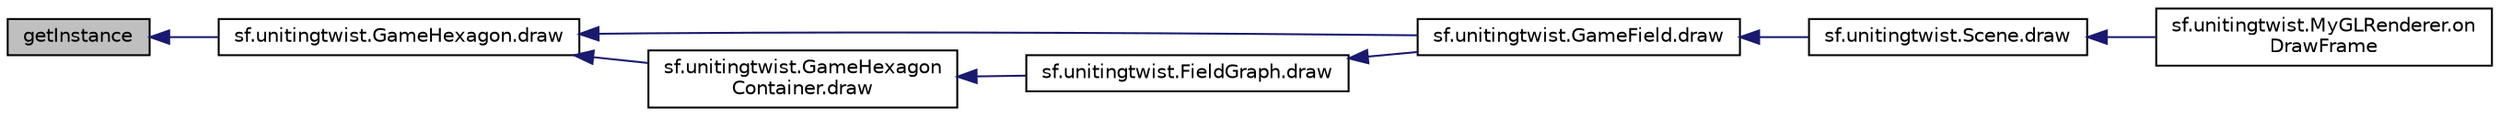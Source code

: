digraph "getInstance"
{
  edge [fontname="Helvetica",fontsize="10",labelfontname="Helvetica",labelfontsize="10"];
  node [fontname="Helvetica",fontsize="10",shape=record];
  rankdir="LR";
  Node16 [label="getInstance",height=0.2,width=0.4,color="black", fillcolor="grey75", style="filled", fontcolor="black"];
  Node16 -> Node17 [dir="back",color="midnightblue",fontsize="10",style="solid"];
  Node17 [label="sf.unitingtwist.GameHexagon.draw",height=0.2,width=0.4,color="black", fillcolor="white", style="filled",URL="$classsf_1_1unitingtwist_1_1_game_hexagon.html#ace8a0d2a4e41b6d83897d48fd91a7ab3"];
  Node17 -> Node18 [dir="back",color="midnightblue",fontsize="10",style="solid"];
  Node18 [label="sf.unitingtwist.GameField.draw",height=0.2,width=0.4,color="black", fillcolor="white", style="filled",URL="$classsf_1_1unitingtwist_1_1_game_field.html#ace8a0d2a4e41b6d83897d48fd91a7ab3"];
  Node18 -> Node19 [dir="back",color="midnightblue",fontsize="10",style="solid"];
  Node19 [label="sf.unitingtwist.Scene.draw",height=0.2,width=0.4,color="black", fillcolor="white", style="filled",URL="$classsf_1_1unitingtwist_1_1_scene.html#ace8a0d2a4e41b6d83897d48fd91a7ab3"];
  Node19 -> Node20 [dir="back",color="midnightblue",fontsize="10",style="solid"];
  Node20 [label="sf.unitingtwist.MyGLRenderer.on\lDrawFrame",height=0.2,width=0.4,color="black", fillcolor="white", style="filled",URL="$classsf_1_1unitingtwist_1_1_my_g_l_renderer.html#aba4bf3428902adb204d17703e7afcbc9"];
  Node17 -> Node21 [dir="back",color="midnightblue",fontsize="10",style="solid"];
  Node21 [label="sf.unitingtwist.GameHexagon\lContainer.draw",height=0.2,width=0.4,color="black", fillcolor="white", style="filled",URL="$classsf_1_1unitingtwist_1_1_game_hexagon_container.html#ace8a0d2a4e41b6d83897d48fd91a7ab3"];
  Node21 -> Node22 [dir="back",color="midnightblue",fontsize="10",style="solid"];
  Node22 [label="sf.unitingtwist.FieldGraph.draw",height=0.2,width=0.4,color="black", fillcolor="white", style="filled",URL="$classsf_1_1unitingtwist_1_1_field_graph.html#ac3e315879303dbd473ae480260356919"];
  Node22 -> Node18 [dir="back",color="midnightblue",fontsize="10",style="solid"];
}

